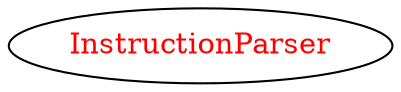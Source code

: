 digraph dependencyGraph {
 concentrate=true;
 ranksep="2.0";
 rankdir="LR"; 
 splines="ortho";
"InstructionParser" [fontcolor="red"];
}